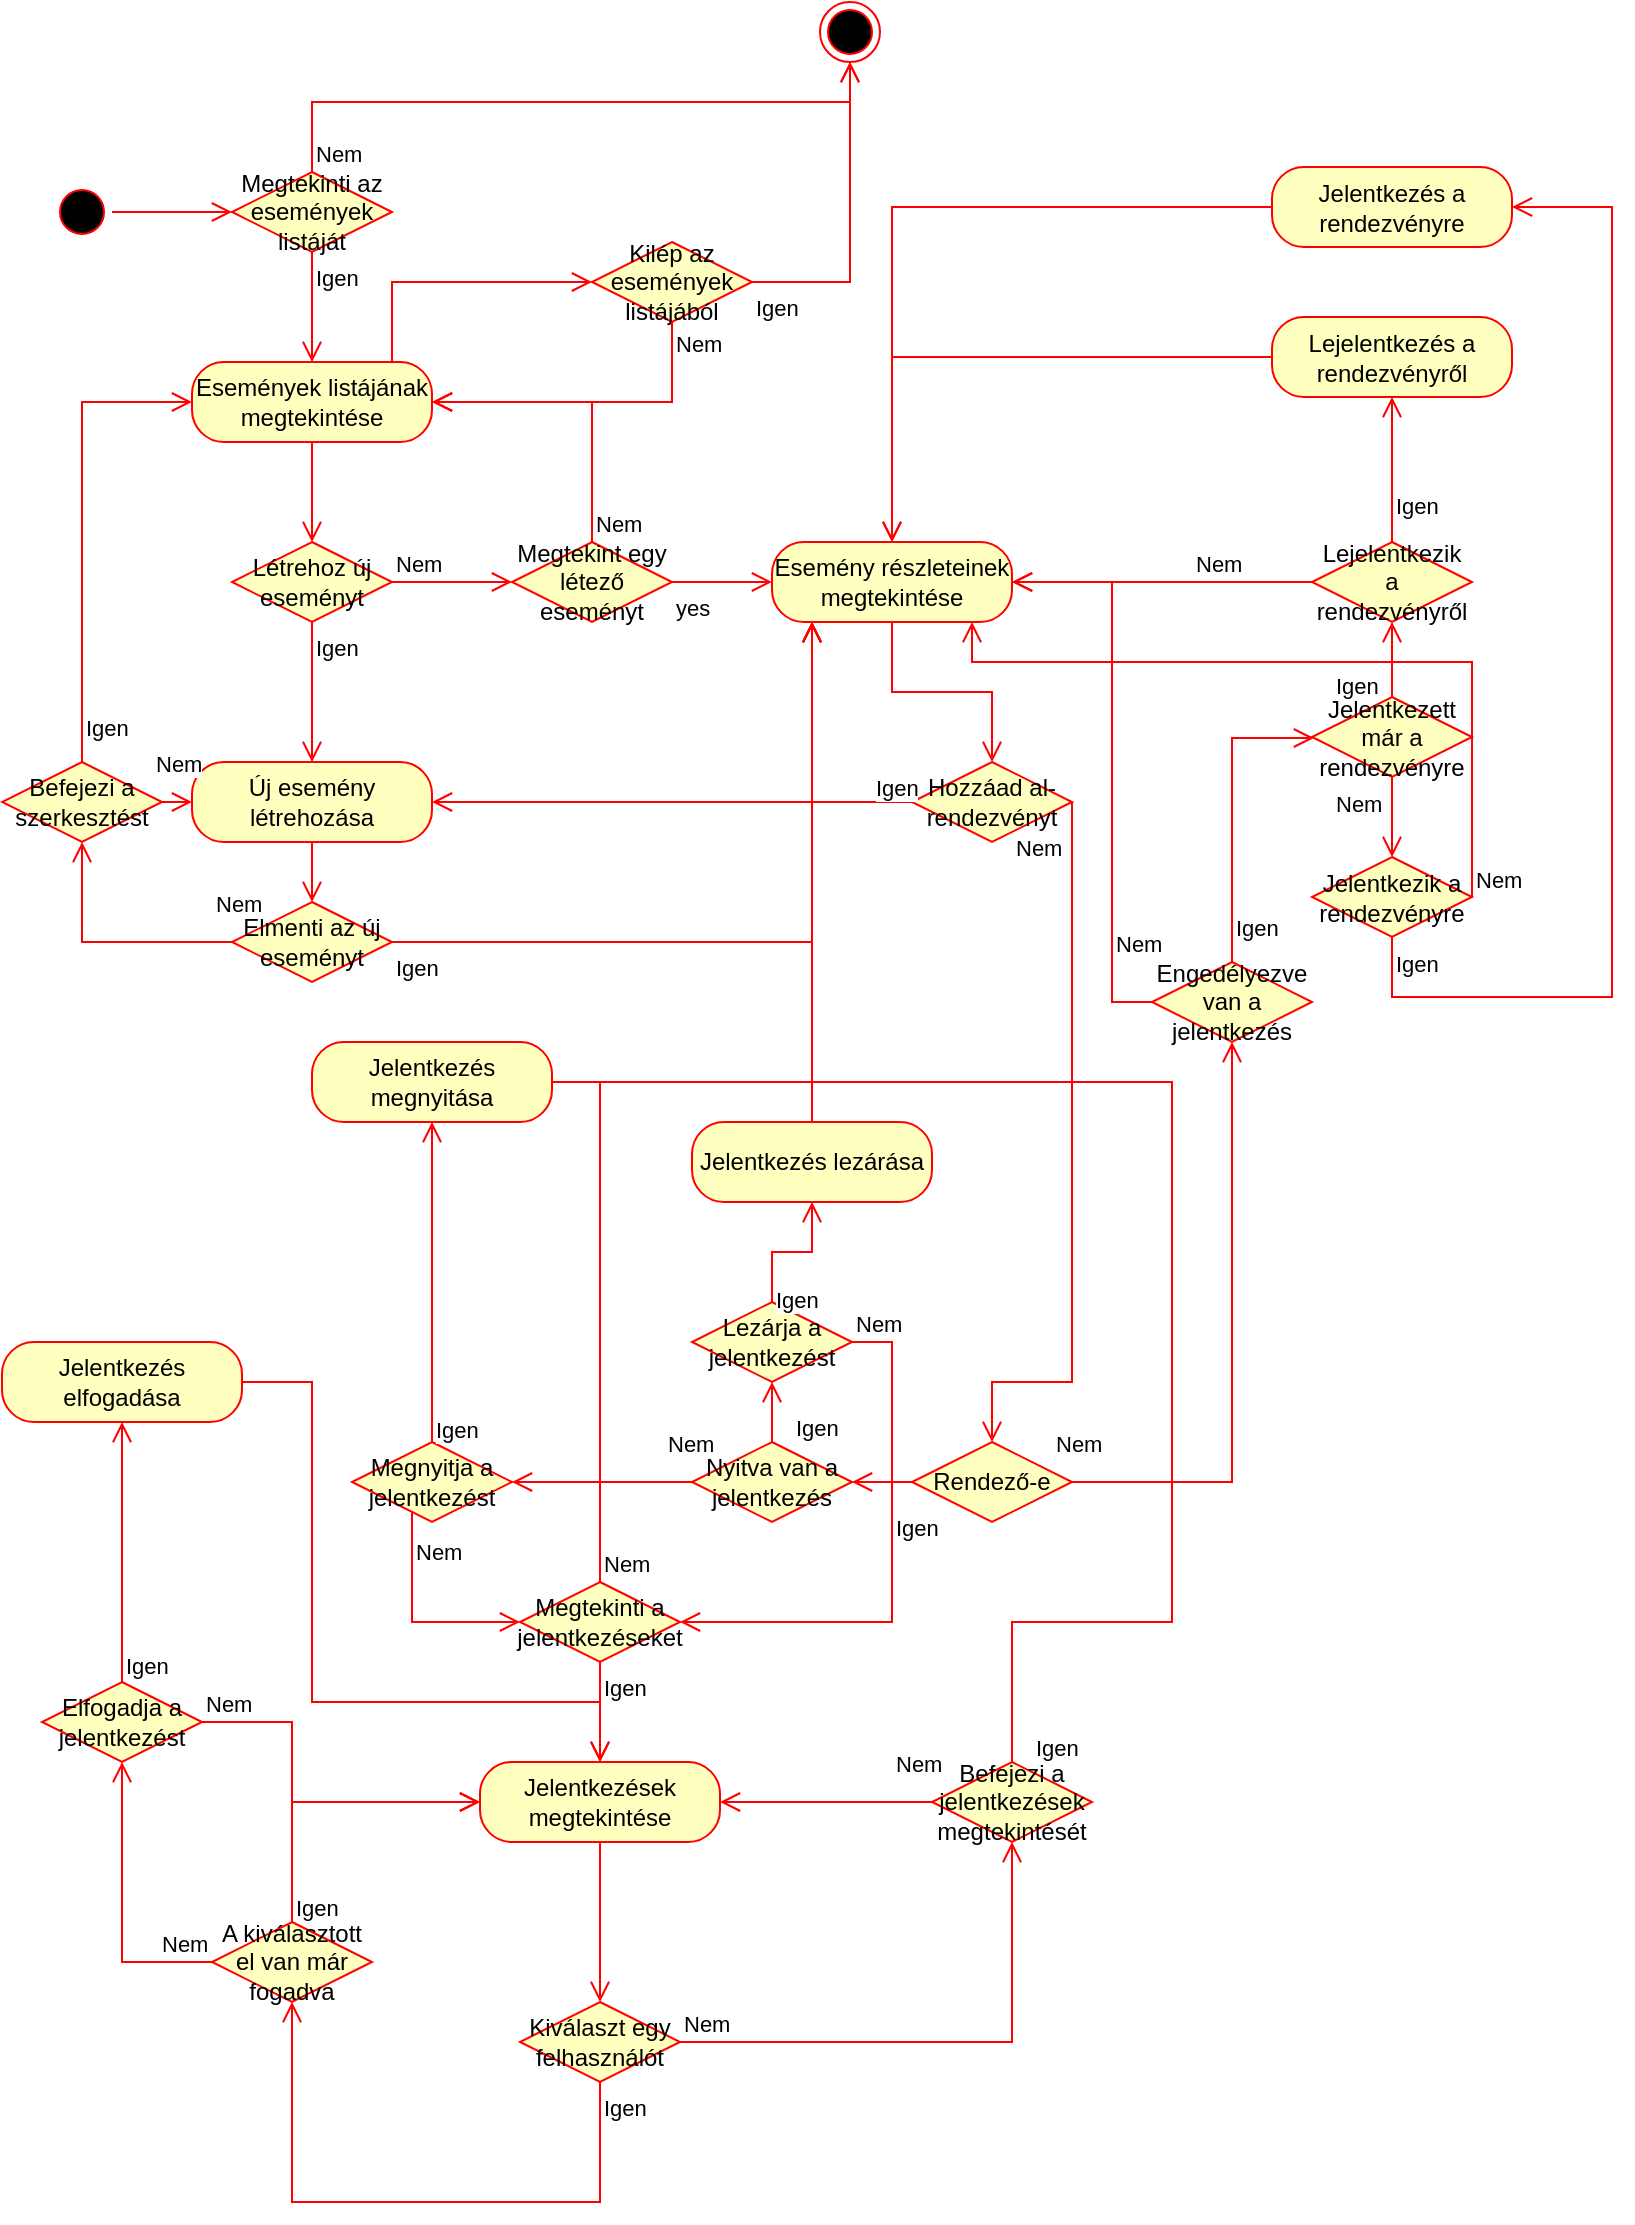 <mxfile version="15.8.4" type="device"><diagram id="xogrEyNi150VaAJHK7lS" name="1 oldal"><mxGraphModel dx="1106" dy="799" grid="1" gridSize="10" guides="1" tooltips="1" connect="1" arrows="1" fold="1" page="1" pageScale="1" pageWidth="827" pageHeight="1169" math="0" shadow="0"><root><mxCell id="0"/><mxCell id="1" parent="0"/><mxCell id="JDyHMww20srQ23kpoYB8-1" value="" style="ellipse;html=1;shape=startState;fillColor=#000000;strokeColor=#ff0000;" vertex="1" parent="1"><mxGeometry x="30" y="110" width="30" height="30" as="geometry"/></mxCell><mxCell id="JDyHMww20srQ23kpoYB8-2" value="" style="edgeStyle=orthogonalEdgeStyle;html=1;verticalAlign=bottom;endArrow=open;endSize=8;strokeColor=#ff0000;rounded=0;" edge="1" source="JDyHMww20srQ23kpoYB8-1" parent="1" target="JDyHMww20srQ23kpoYB8-3"><mxGeometry relative="1" as="geometry"><mxPoint x="110" y="45" as="targetPoint"/></mxGeometry></mxCell><mxCell id="JDyHMww20srQ23kpoYB8-3" value="Megtekinti az események listáját" style="rhombus;whiteSpace=wrap;html=1;fillColor=#ffffc0;strokeColor=#ff0000;" vertex="1" parent="1"><mxGeometry x="120" y="105" width="80" height="40" as="geometry"/></mxCell><mxCell id="JDyHMww20srQ23kpoYB8-4" value="Nem" style="edgeStyle=orthogonalEdgeStyle;html=1;align=left;verticalAlign=bottom;endArrow=open;endSize=8;strokeColor=#ff0000;rounded=0;" edge="1" source="JDyHMww20srQ23kpoYB8-3" parent="1" target="JDyHMww20srQ23kpoYB8-6"><mxGeometry x="-1" relative="1" as="geometry"><mxPoint x="500" y="310" as="targetPoint"/><Array as="points"><mxPoint x="160" y="70"/><mxPoint x="429" y="70"/></Array></mxGeometry></mxCell><mxCell id="JDyHMww20srQ23kpoYB8-5" value="Igen" style="edgeStyle=orthogonalEdgeStyle;html=1;align=left;verticalAlign=top;endArrow=open;endSize=8;strokeColor=#ff0000;rounded=0;" edge="1" source="JDyHMww20srQ23kpoYB8-3" parent="1" target="JDyHMww20srQ23kpoYB8-7"><mxGeometry x="-1" relative="1" as="geometry"><mxPoint x="160" y="230" as="targetPoint"/><Array as="points"/></mxGeometry></mxCell><mxCell id="JDyHMww20srQ23kpoYB8-6" value="" style="ellipse;html=1;shape=endState;fillColor=#000000;strokeColor=#ff0000;" vertex="1" parent="1"><mxGeometry x="414" y="20" width="30" height="30" as="geometry"/></mxCell><mxCell id="JDyHMww20srQ23kpoYB8-7" value="Események listájának megtekintése" style="rounded=1;whiteSpace=wrap;html=1;arcSize=40;fontColor=#000000;fillColor=#ffffc0;strokeColor=#ff0000;" vertex="1" parent="1"><mxGeometry x="100" y="200" width="120" height="40" as="geometry"/></mxCell><mxCell id="JDyHMww20srQ23kpoYB8-8" value="" style="edgeStyle=orthogonalEdgeStyle;html=1;verticalAlign=bottom;endArrow=open;endSize=8;strokeColor=#ff0000;rounded=0;" edge="1" source="JDyHMww20srQ23kpoYB8-7" parent="1" target="JDyHMww20srQ23kpoYB8-12"><mxGeometry relative="1" as="geometry"><mxPoint x="340" y="220" as="targetPoint"/><Array as="points"><mxPoint x="160" y="230"/><mxPoint x="160" y="230"/></Array></mxGeometry></mxCell><mxCell id="JDyHMww20srQ23kpoYB8-12" value="Létrehoz új eseményt" style="rhombus;whiteSpace=wrap;html=1;fillColor=#ffffc0;strokeColor=#ff0000;" vertex="1" parent="1"><mxGeometry x="120" y="290" width="80" height="40" as="geometry"/></mxCell><mxCell id="JDyHMww20srQ23kpoYB8-13" value="Nem" style="edgeStyle=orthogonalEdgeStyle;html=1;align=left;verticalAlign=bottom;endArrow=open;endSize=8;strokeColor=#ff0000;rounded=0;" edge="1" source="JDyHMww20srQ23kpoYB8-12" parent="1" target="JDyHMww20srQ23kpoYB8-16"><mxGeometry x="-1" relative="1" as="geometry"><mxPoint x="270" y="310" as="targetPoint"/></mxGeometry></mxCell><mxCell id="JDyHMww20srQ23kpoYB8-14" value="Igen" style="edgeStyle=orthogonalEdgeStyle;html=1;align=left;verticalAlign=top;endArrow=open;endSize=8;strokeColor=#ff0000;rounded=0;" edge="1" source="JDyHMww20srQ23kpoYB8-12" parent="1" target="JDyHMww20srQ23kpoYB8-15"><mxGeometry x="-1" relative="1" as="geometry"><mxPoint x="160" y="370" as="targetPoint"/><Array as="points"><mxPoint x="160" y="370"/></Array></mxGeometry></mxCell><mxCell id="JDyHMww20srQ23kpoYB8-15" value="Új esemény létrehozása" style="rounded=1;whiteSpace=wrap;html=1;arcSize=40;fontColor=#000000;fillColor=#ffffc0;strokeColor=#ff0000;" vertex="1" parent="1"><mxGeometry x="100" y="400" width="120" height="40" as="geometry"/></mxCell><mxCell id="JDyHMww20srQ23kpoYB8-16" value="Megtekint egy létező eseményt" style="rhombus;whiteSpace=wrap;html=1;fillColor=#ffffc0;strokeColor=#ff0000;" vertex="1" parent="1"><mxGeometry x="260" y="290" width="80" height="40" as="geometry"/></mxCell><mxCell id="JDyHMww20srQ23kpoYB8-17" value="Nem" style="edgeStyle=orthogonalEdgeStyle;html=1;align=left;verticalAlign=bottom;endArrow=open;endSize=8;strokeColor=#ff0000;rounded=0;" edge="1" source="JDyHMww20srQ23kpoYB8-16" parent="1" target="JDyHMww20srQ23kpoYB8-7"><mxGeometry x="-1" relative="1" as="geometry"><mxPoint x="500" y="280" as="targetPoint"/><Array as="points"><mxPoint x="300" y="220"/></Array></mxGeometry></mxCell><mxCell id="JDyHMww20srQ23kpoYB8-18" value="yes" style="edgeStyle=orthogonalEdgeStyle;html=1;align=left;verticalAlign=top;endArrow=open;endSize=8;strokeColor=#ff0000;rounded=0;" edge="1" source="JDyHMww20srQ23kpoYB8-16" parent="1" target="JDyHMww20srQ23kpoYB8-19"><mxGeometry x="-1" relative="1" as="geometry"><mxPoint x="360" y="360" as="targetPoint"/></mxGeometry></mxCell><mxCell id="JDyHMww20srQ23kpoYB8-19" value="Esemény részleteinek megtekintése" style="rounded=1;whiteSpace=wrap;html=1;arcSize=40;fontColor=#000000;fillColor=#ffffc0;strokeColor=#ff0000;" vertex="1" parent="1"><mxGeometry x="390" y="290" width="120" height="40" as="geometry"/></mxCell><mxCell id="JDyHMww20srQ23kpoYB8-20" value="" style="edgeStyle=orthogonalEdgeStyle;html=1;verticalAlign=bottom;endArrow=open;endSize=8;strokeColor=#ff0000;rounded=0;" edge="1" source="JDyHMww20srQ23kpoYB8-19" parent="1" target="JDyHMww20srQ23kpoYB8-35"><mxGeometry relative="1" as="geometry"><mxPoint x="450" y="380" as="targetPoint"/></mxGeometry></mxCell><mxCell id="JDyHMww20srQ23kpoYB8-21" value="Elmenti az új eseményt" style="rhombus;whiteSpace=wrap;html=1;fillColor=#ffffc0;strokeColor=#ff0000;" vertex="1" parent="1"><mxGeometry x="120" y="470" width="80" height="40" as="geometry"/></mxCell><mxCell id="JDyHMww20srQ23kpoYB8-22" value="Nem" style="edgeStyle=orthogonalEdgeStyle;html=1;align=left;verticalAlign=bottom;endArrow=open;endSize=8;strokeColor=#ff0000;rounded=0;" edge="1" source="JDyHMww20srQ23kpoYB8-21" parent="1" target="JDyHMww20srQ23kpoYB8-25"><mxGeometry x="-0.84" y="-10" relative="1" as="geometry"><mxPoint x="300" y="490" as="targetPoint"/><mxPoint as="offset"/></mxGeometry></mxCell><mxCell id="JDyHMww20srQ23kpoYB8-23" value="Igen" style="edgeStyle=orthogonalEdgeStyle;html=1;align=left;verticalAlign=top;endArrow=open;endSize=8;strokeColor=#ff0000;rounded=0;" edge="1" source="JDyHMww20srQ23kpoYB8-21" parent="1" target="JDyHMww20srQ23kpoYB8-19"><mxGeometry x="-1" relative="1" as="geometry"><mxPoint x="160" y="570" as="targetPoint"/><Array as="points"><mxPoint x="410" y="490"/></Array></mxGeometry></mxCell><mxCell id="JDyHMww20srQ23kpoYB8-24" value="" style="edgeStyle=orthogonalEdgeStyle;html=1;verticalAlign=bottom;endArrow=open;endSize=8;strokeColor=#ff0000;rounded=0;" edge="1" parent="1" source="JDyHMww20srQ23kpoYB8-15" target="JDyHMww20srQ23kpoYB8-21"><mxGeometry relative="1" as="geometry"><mxPoint x="170" y="300" as="targetPoint"/><mxPoint x="170" y="250" as="sourcePoint"/><Array as="points"/></mxGeometry></mxCell><mxCell id="JDyHMww20srQ23kpoYB8-25" value="Befejezi a szerkesztést" style="rhombus;whiteSpace=wrap;html=1;fillColor=#ffffc0;strokeColor=#ff0000;" vertex="1" parent="1"><mxGeometry x="5" y="400" width="80" height="40" as="geometry"/></mxCell><mxCell id="JDyHMww20srQ23kpoYB8-26" value="Nem" style="edgeStyle=orthogonalEdgeStyle;html=1;align=left;verticalAlign=bottom;endArrow=open;endSize=8;strokeColor=#ff0000;rounded=0;" edge="1" source="JDyHMww20srQ23kpoYB8-25" parent="1" target="JDyHMww20srQ23kpoYB8-15"><mxGeometry x="-1" y="11" relative="1" as="geometry"><mxPoint x="190" y="490" as="targetPoint"/><mxPoint x="-5" y="1" as="offset"/></mxGeometry></mxCell><mxCell id="JDyHMww20srQ23kpoYB8-27" value="Igen" style="edgeStyle=orthogonalEdgeStyle;html=1;align=left;verticalAlign=top;endArrow=open;endSize=8;strokeColor=#ff0000;rounded=0;" edge="1" source="JDyHMww20srQ23kpoYB8-25" parent="1" target="JDyHMww20srQ23kpoYB8-7"><mxGeometry x="-0.745" relative="1" as="geometry"><mxPoint x="50" y="570" as="targetPoint"/><Array as="points"><mxPoint x="45" y="220"/></Array><mxPoint as="offset"/></mxGeometry></mxCell><mxCell id="JDyHMww20srQ23kpoYB8-28" value="Kilép az események listájából" style="rhombus;whiteSpace=wrap;html=1;fillColor=#ffffc0;strokeColor=#ff0000;" vertex="1" parent="1"><mxGeometry x="300" y="140" width="80" height="40" as="geometry"/></mxCell><mxCell id="JDyHMww20srQ23kpoYB8-29" value="Nem" style="edgeStyle=orthogonalEdgeStyle;html=1;align=left;verticalAlign=bottom;endArrow=open;endSize=8;strokeColor=#ff0000;rounded=0;" edge="1" source="JDyHMww20srQ23kpoYB8-28" parent="1" target="JDyHMww20srQ23kpoYB8-7"><mxGeometry x="-0.75" relative="1" as="geometry"><mxPoint x="500" y="240" as="targetPoint"/><Array as="points"><mxPoint x="340" y="220"/></Array><mxPoint as="offset"/></mxGeometry></mxCell><mxCell id="JDyHMww20srQ23kpoYB8-30" value="Igen" style="edgeStyle=orthogonalEdgeStyle;html=1;align=left;verticalAlign=top;endArrow=open;endSize=8;strokeColor=#ff0000;rounded=0;" edge="1" source="JDyHMww20srQ23kpoYB8-28" parent="1" target="JDyHMww20srQ23kpoYB8-6"><mxGeometry x="-1" relative="1" as="geometry"><mxPoint x="360" y="320" as="targetPoint"/></mxGeometry></mxCell><mxCell id="JDyHMww20srQ23kpoYB8-31" value="" style="edgeStyle=orthogonalEdgeStyle;html=1;verticalAlign=bottom;endArrow=open;endSize=8;strokeColor=#ff0000;rounded=0;" edge="1" parent="1" source="JDyHMww20srQ23kpoYB8-7" target="JDyHMww20srQ23kpoYB8-28"><mxGeometry relative="1" as="geometry"><mxPoint x="170" y="300" as="targetPoint"/><mxPoint x="170" y="250" as="sourcePoint"/><Array as="points"><mxPoint x="200" y="160"/></Array></mxGeometry></mxCell><mxCell id="JDyHMww20srQ23kpoYB8-35" value="Hozzáad al-rendezvényt" style="rhombus;whiteSpace=wrap;html=1;fillColor=#ffffc0;strokeColor=#ff0000;" vertex="1" parent="1"><mxGeometry x="460" y="400" width="80" height="40" as="geometry"/></mxCell><mxCell id="JDyHMww20srQ23kpoYB8-36" value="Nem" style="edgeStyle=orthogonalEdgeStyle;html=1;align=left;verticalAlign=bottom;endArrow=open;endSize=8;strokeColor=#ff0000;rounded=0;" edge="1" source="JDyHMww20srQ23kpoYB8-35" parent="1" target="JDyHMww20srQ23kpoYB8-39"><mxGeometry x="-0.824" y="-30" relative="1" as="geometry"><mxPoint x="620" y="430" as="targetPoint"/><Array as="points"><mxPoint x="540" y="710"/><mxPoint x="500" y="710"/></Array><mxPoint as="offset"/></mxGeometry></mxCell><mxCell id="JDyHMww20srQ23kpoYB8-37" value="Igen" style="edgeStyle=orthogonalEdgeStyle;html=1;align=left;verticalAlign=top;endArrow=open;endSize=8;strokeColor=#ff0000;rounded=0;" edge="1" source="JDyHMww20srQ23kpoYB8-35" parent="1" target="JDyHMww20srQ23kpoYB8-15"><mxGeometry x="-0.833" y="-20" relative="1" as="geometry"><mxPoint x="480" y="510" as="targetPoint"/><mxPoint as="offset"/></mxGeometry></mxCell><mxCell id="JDyHMww20srQ23kpoYB8-39" value="Rendező-e" style="rhombus;whiteSpace=wrap;html=1;fillColor=#ffffc0;strokeColor=#ff0000;" vertex="1" parent="1"><mxGeometry x="460" y="740" width="80" height="40" as="geometry"/></mxCell><mxCell id="JDyHMww20srQ23kpoYB8-40" value="Nem" style="edgeStyle=orthogonalEdgeStyle;html=1;align=left;verticalAlign=bottom;endArrow=open;endSize=8;strokeColor=#ff0000;rounded=0;" edge="1" source="JDyHMww20srQ23kpoYB8-39" parent="1" target="JDyHMww20srQ23kpoYB8-58"><mxGeometry x="-1" y="14" relative="1" as="geometry"><mxPoint x="630" y="580" as="targetPoint"/><Array as="points"><mxPoint x="620" y="760"/></Array><mxPoint x="-10" y="4" as="offset"/></mxGeometry></mxCell><mxCell id="JDyHMww20srQ23kpoYB8-41" value="Igen" style="edgeStyle=orthogonalEdgeStyle;html=1;align=left;verticalAlign=top;endArrow=open;endSize=8;strokeColor=#ff0000;rounded=0;" edge="1" source="JDyHMww20srQ23kpoYB8-39" parent="1" target="JDyHMww20srQ23kpoYB8-61"><mxGeometry x="-0.333" y="10" relative="1" as="geometry"><mxPoint x="500" y="660" as="targetPoint"/><Array as="points"><mxPoint x="400" y="750"/><mxPoint x="400" y="750"/></Array><mxPoint as="offset"/></mxGeometry></mxCell><mxCell id="JDyHMww20srQ23kpoYB8-43" value="Jelentkezett már a rendezvényre" style="rhombus;whiteSpace=wrap;html=1;fillColor=#ffffc0;strokeColor=#ff0000;" vertex="1" parent="1"><mxGeometry x="660" y="367.5" width="80" height="40" as="geometry"/></mxCell><mxCell id="JDyHMww20srQ23kpoYB8-44" value="Nem" style="edgeStyle=orthogonalEdgeStyle;html=1;align=left;verticalAlign=bottom;endArrow=open;endSize=8;strokeColor=#ff0000;rounded=0;" edge="1" source="JDyHMww20srQ23kpoYB8-43" parent="1" target="JDyHMww20srQ23kpoYB8-55"><mxGeometry x="0.125" y="-30" relative="1" as="geometry"><mxPoint x="840" y="387.5" as="targetPoint"/><mxPoint as="offset"/></mxGeometry></mxCell><mxCell id="JDyHMww20srQ23kpoYB8-45" value="Igen" style="edgeStyle=orthogonalEdgeStyle;html=1;align=left;verticalAlign=top;endArrow=open;endSize=8;strokeColor=#ff0000;rounded=0;" edge="1" source="JDyHMww20srQ23kpoYB8-43" parent="1" target="JDyHMww20srQ23kpoYB8-47"><mxGeometry y="30" relative="1" as="geometry"><mxPoint x="700" y="467.5" as="targetPoint"/><mxPoint as="offset"/></mxGeometry></mxCell><mxCell id="JDyHMww20srQ23kpoYB8-47" value="Lejelentkezik a rendezvényről" style="rhombus;whiteSpace=wrap;html=1;fillColor=#ffffc0;strokeColor=#ff0000;" vertex="1" parent="1"><mxGeometry x="660" y="290" width="80" height="40" as="geometry"/></mxCell><mxCell id="JDyHMww20srQ23kpoYB8-48" value="Nem" style="edgeStyle=orthogonalEdgeStyle;html=1;align=left;verticalAlign=bottom;endArrow=open;endSize=8;strokeColor=#ff0000;rounded=0;" edge="1" source="JDyHMww20srQ23kpoYB8-47" parent="1" target="JDyHMww20srQ23kpoYB8-19"><mxGeometry x="-0.2" relative="1" as="geometry"><mxPoint x="560" y="300" as="targetPoint"/><mxPoint as="offset"/></mxGeometry></mxCell><mxCell id="JDyHMww20srQ23kpoYB8-49" value="Igen" style="edgeStyle=orthogonalEdgeStyle;html=1;align=left;verticalAlign=top;endArrow=open;endSize=8;strokeColor=#ff0000;rounded=0;" edge="1" source="JDyHMww20srQ23kpoYB8-47" parent="1" target="JDyHMww20srQ23kpoYB8-51"><mxGeometry x="-0.143" relative="1" as="geometry"><mxPoint x="700" y="207.5" as="targetPoint"/><Array as="points"><mxPoint x="700" y="267.5"/><mxPoint x="700" y="267.5"/></Array><mxPoint as="offset"/></mxGeometry></mxCell><mxCell id="JDyHMww20srQ23kpoYB8-51" value="Lejelentkezés a rendezvényről" style="rounded=1;whiteSpace=wrap;html=1;arcSize=40;fontColor=#000000;fillColor=#ffffc0;strokeColor=#ff0000;" vertex="1" parent="1"><mxGeometry x="640" y="177.5" width="120" height="40" as="geometry"/></mxCell><mxCell id="JDyHMww20srQ23kpoYB8-52" value="" style="edgeStyle=orthogonalEdgeStyle;html=1;verticalAlign=bottom;endArrow=open;endSize=8;strokeColor=#ff0000;rounded=0;" edge="1" source="JDyHMww20srQ23kpoYB8-51" parent="1" target="JDyHMww20srQ23kpoYB8-19"><mxGeometry relative="1" as="geometry"><mxPoint x="590" y="205" as="targetPoint"/></mxGeometry></mxCell><mxCell id="JDyHMww20srQ23kpoYB8-53" value="Jelentkezés a rendezvényre" style="rounded=1;whiteSpace=wrap;html=1;arcSize=40;fontColor=#000000;fillColor=#ffffc0;strokeColor=#ff0000;" vertex="1" parent="1"><mxGeometry x="640" y="102.5" width="120" height="40" as="geometry"/></mxCell><mxCell id="JDyHMww20srQ23kpoYB8-54" value="" style="edgeStyle=orthogonalEdgeStyle;html=1;verticalAlign=bottom;endArrow=open;endSize=8;strokeColor=#ff0000;rounded=0;" edge="1" source="JDyHMww20srQ23kpoYB8-53" parent="1" target="JDyHMww20srQ23kpoYB8-19"><mxGeometry relative="1" as="geometry"><mxPoint x="670" y="585" as="targetPoint"/></mxGeometry></mxCell><mxCell id="JDyHMww20srQ23kpoYB8-55" value="Jelentkezik a rendezvényre" style="rhombus;whiteSpace=wrap;html=1;fillColor=#ffffc0;strokeColor=#ff0000;" vertex="1" parent="1"><mxGeometry x="660" y="447.5" width="80" height="40" as="geometry"/></mxCell><mxCell id="JDyHMww20srQ23kpoYB8-56" value="Nem" style="edgeStyle=orthogonalEdgeStyle;html=1;align=left;verticalAlign=bottom;endArrow=open;endSize=8;strokeColor=#ff0000;rounded=0;" edge="1" source="JDyHMww20srQ23kpoYB8-55" parent="1" target="JDyHMww20srQ23kpoYB8-19"><mxGeometry x="-1" relative="1" as="geometry"><mxPoint x="790" y="490" as="targetPoint"/><Array as="points"><mxPoint x="740" y="470"/><mxPoint x="740" y="350"/><mxPoint x="490" y="350"/></Array></mxGeometry></mxCell><mxCell id="JDyHMww20srQ23kpoYB8-57" value="Igen" style="edgeStyle=orthogonalEdgeStyle;html=1;align=left;verticalAlign=top;endArrow=open;endSize=8;strokeColor=#ff0000;rounded=0;" edge="1" source="JDyHMww20srQ23kpoYB8-55" parent="1" target="JDyHMww20srQ23kpoYB8-53"><mxGeometry x="-1" relative="1" as="geometry"><mxPoint x="700" y="567.5" as="targetPoint"/><Array as="points"><mxPoint x="700" y="517.5"/><mxPoint x="810" y="517.5"/><mxPoint x="810" y="122.5"/></Array></mxGeometry></mxCell><mxCell id="JDyHMww20srQ23kpoYB8-58" value="Engedélyezve van a jelentkezés" style="rhombus;whiteSpace=wrap;html=1;fillColor=#ffffc0;strokeColor=#ff0000;" vertex="1" parent="1"><mxGeometry x="580" y="500" width="80" height="40" as="geometry"/></mxCell><mxCell id="JDyHMww20srQ23kpoYB8-59" value="Nem" style="edgeStyle=orthogonalEdgeStyle;html=1;align=left;verticalAlign=bottom;endArrow=open;endSize=8;strokeColor=#ff0000;rounded=0;" edge="1" source="JDyHMww20srQ23kpoYB8-58" parent="1" target="JDyHMww20srQ23kpoYB8-19"><mxGeometry x="-0.714" relative="1" as="geometry"><mxPoint x="720" y="590" as="targetPoint"/><Array as="points"><mxPoint x="560" y="520"/><mxPoint x="560" y="310"/></Array><mxPoint as="offset"/></mxGeometry></mxCell><mxCell id="JDyHMww20srQ23kpoYB8-60" value="Igen" style="edgeStyle=orthogonalEdgeStyle;html=1;align=left;verticalAlign=top;endArrow=open;endSize=8;strokeColor=#ff0000;rounded=0;" edge="1" source="JDyHMww20srQ23kpoYB8-58" parent="1" target="JDyHMww20srQ23kpoYB8-43"><mxGeometry x="-0.608" relative="1" as="geometry"><mxPoint x="580" y="670" as="targetPoint"/><Array as="points"><mxPoint x="620" y="388"/></Array><mxPoint as="offset"/></mxGeometry></mxCell><mxCell id="JDyHMww20srQ23kpoYB8-61" value="Nyitva van a jelentkezés" style="rhombus;whiteSpace=wrap;html=1;fillColor=#ffffc0;strokeColor=#ff0000;" vertex="1" parent="1"><mxGeometry x="350" y="740" width="80" height="40" as="geometry"/></mxCell><mxCell id="JDyHMww20srQ23kpoYB8-62" value="Nem" style="edgeStyle=orthogonalEdgeStyle;html=1;align=left;verticalAlign=bottom;endArrow=open;endSize=8;strokeColor=#ff0000;rounded=0;" edge="1" source="JDyHMww20srQ23kpoYB8-61" parent="1" target="JDyHMww20srQ23kpoYB8-64"><mxGeometry x="-0.692" y="-10" relative="1" as="geometry"><mxPoint x="480" y="605" as="targetPoint"/><mxPoint as="offset"/></mxGeometry></mxCell><mxCell id="JDyHMww20srQ23kpoYB8-63" value="Igen" style="edgeStyle=orthogonalEdgeStyle;html=1;align=left;verticalAlign=top;endArrow=open;endSize=8;strokeColor=#ff0000;rounded=0;" edge="1" source="JDyHMww20srQ23kpoYB8-61" parent="1" target="JDyHMww20srQ23kpoYB8-69"><mxGeometry x="0.333" y="-10" relative="1" as="geometry"><mxPoint x="340" y="685" as="targetPoint"/><Array as="points"><mxPoint x="390" y="685"/><mxPoint x="364" y="685"/></Array><mxPoint as="offset"/></mxGeometry></mxCell><mxCell id="JDyHMww20srQ23kpoYB8-64" value="Megnyitja a jelentkezést" style="rhombus;whiteSpace=wrap;html=1;fillColor=#ffffc0;strokeColor=#ff0000;" vertex="1" parent="1"><mxGeometry x="180" y="740" width="80" height="40" as="geometry"/></mxCell><mxCell id="JDyHMww20srQ23kpoYB8-65" value="Nem" style="edgeStyle=orthogonalEdgeStyle;html=1;align=left;verticalAlign=bottom;endArrow=open;endSize=8;strokeColor=#ff0000;rounded=0;" edge="1" source="JDyHMww20srQ23kpoYB8-64" parent="1" target="JDyHMww20srQ23kpoYB8-74"><mxGeometry x="-0.474" relative="1" as="geometry"><mxPoint x="190" y="810" as="targetPoint"/><Array as="points"><mxPoint x="210" y="830"/></Array><mxPoint as="offset"/></mxGeometry></mxCell><mxCell id="JDyHMww20srQ23kpoYB8-66" value="Igen" style="edgeStyle=orthogonalEdgeStyle;html=1;align=left;verticalAlign=top;endArrow=open;endSize=8;strokeColor=#ff0000;rounded=0;" edge="1" source="JDyHMww20srQ23kpoYB8-64" parent="1" target="JDyHMww20srQ23kpoYB8-67"><mxGeometry x="-0.765" relative="1" as="geometry"><mxPoint x="570" y="605" as="targetPoint"/><mxPoint as="offset"/></mxGeometry></mxCell><mxCell id="JDyHMww20srQ23kpoYB8-67" value="Jelentkezés megnyitása" style="rounded=1;whiteSpace=wrap;html=1;arcSize=40;fontColor=#000000;fillColor=#ffffc0;strokeColor=#ff0000;" vertex="1" parent="1"><mxGeometry x="160" y="540" width="120" height="40" as="geometry"/></mxCell><mxCell id="JDyHMww20srQ23kpoYB8-68" value="" style="edgeStyle=orthogonalEdgeStyle;html=1;verticalAlign=bottom;endArrow=open;endSize=8;strokeColor=#ff0000;rounded=0;" edge="1" source="JDyHMww20srQ23kpoYB8-67" parent="1" target="JDyHMww20srQ23kpoYB8-19"><mxGeometry relative="1" as="geometry"><mxPoint x="670" y="685" as="targetPoint"/><Array as="points"><mxPoint x="410" y="560"/></Array></mxGeometry></mxCell><mxCell id="JDyHMww20srQ23kpoYB8-69" value="Lezárja a jelentkezést" style="rhombus;whiteSpace=wrap;html=1;fillColor=#ffffc0;strokeColor=#ff0000;" vertex="1" parent="1"><mxGeometry x="350" y="670" width="80" height="40" as="geometry"/></mxCell><mxCell id="JDyHMww20srQ23kpoYB8-70" value="Nem" style="edgeStyle=orthogonalEdgeStyle;html=1;align=left;verticalAlign=bottom;endArrow=open;endSize=8;strokeColor=#ff0000;rounded=0;" edge="1" source="JDyHMww20srQ23kpoYB8-69" parent="1" target="JDyHMww20srQ23kpoYB8-74"><mxGeometry x="-1" relative="1" as="geometry"><mxPoint x="504" y="630" as="targetPoint"/><Array as="points"><mxPoint x="450" y="690"/><mxPoint x="450" y="830"/></Array></mxGeometry></mxCell><mxCell id="JDyHMww20srQ23kpoYB8-71" value="Igen" style="edgeStyle=orthogonalEdgeStyle;html=1;align=left;verticalAlign=top;endArrow=open;endSize=8;strokeColor=#ff0000;rounded=0;" edge="1" source="JDyHMww20srQ23kpoYB8-69" parent="1" target="JDyHMww20srQ23kpoYB8-72"><mxGeometry x="-0.583" relative="1" as="geometry"><mxPoint x="364" y="580" as="targetPoint"/><mxPoint as="offset"/></mxGeometry></mxCell><mxCell id="JDyHMww20srQ23kpoYB8-72" value="Jelentkezés lezárása" style="rounded=1;whiteSpace=wrap;html=1;arcSize=40;fontColor=#000000;fillColor=#ffffc0;strokeColor=#ff0000;" vertex="1" parent="1"><mxGeometry x="350" y="580" width="120" height="40" as="geometry"/></mxCell><mxCell id="JDyHMww20srQ23kpoYB8-73" value="" style="edgeStyle=orthogonalEdgeStyle;html=1;verticalAlign=bottom;endArrow=open;endSize=8;strokeColor=#ff0000;rounded=0;" edge="1" source="JDyHMww20srQ23kpoYB8-72" parent="1" target="JDyHMww20srQ23kpoYB8-19"><mxGeometry relative="1" as="geometry"><mxPoint x="410" y="360" as="targetPoint"/><Array as="points"><mxPoint x="410" y="490"/><mxPoint x="410" y="490"/></Array></mxGeometry></mxCell><mxCell id="JDyHMww20srQ23kpoYB8-74" value="Megtekinti a jelentkezéseket" style="rhombus;whiteSpace=wrap;html=1;fillColor=#ffffc0;strokeColor=#ff0000;" vertex="1" parent="1"><mxGeometry x="264" y="810" width="80" height="40" as="geometry"/></mxCell><mxCell id="JDyHMww20srQ23kpoYB8-75" value="Nem" style="edgeStyle=orthogonalEdgeStyle;html=1;align=left;verticalAlign=bottom;endArrow=open;endSize=8;strokeColor=#ff0000;rounded=0;" edge="1" source="JDyHMww20srQ23kpoYB8-74" parent="1" target="JDyHMww20srQ23kpoYB8-19"><mxGeometry x="-1" relative="1" as="geometry"><mxPoint x="444" y="830" as="targetPoint"/><Array as="points"><mxPoint x="304" y="560"/><mxPoint x="410" y="560"/></Array></mxGeometry></mxCell><mxCell id="JDyHMww20srQ23kpoYB8-76" value="Igen" style="edgeStyle=orthogonalEdgeStyle;html=1;align=left;verticalAlign=top;endArrow=open;endSize=8;strokeColor=#ff0000;rounded=0;" edge="1" source="JDyHMww20srQ23kpoYB8-74" parent="1" target="JDyHMww20srQ23kpoYB8-77"><mxGeometry x="-1" relative="1" as="geometry"><mxPoint x="304" y="910" as="targetPoint"/></mxGeometry></mxCell><mxCell id="JDyHMww20srQ23kpoYB8-77" value="Jelentkezések megtekintése" style="rounded=1;whiteSpace=wrap;html=1;arcSize=40;fontColor=#000000;fillColor=#ffffc0;strokeColor=#ff0000;" vertex="1" parent="1"><mxGeometry x="244" y="900" width="120" height="40" as="geometry"/></mxCell><mxCell id="JDyHMww20srQ23kpoYB8-78" value="" style="edgeStyle=orthogonalEdgeStyle;html=1;verticalAlign=bottom;endArrow=open;endSize=8;strokeColor=#ff0000;rounded=0;" edge="1" source="JDyHMww20srQ23kpoYB8-77" parent="1" target="JDyHMww20srQ23kpoYB8-79"><mxGeometry relative="1" as="geometry"><mxPoint x="304" y="1030" as="targetPoint"/></mxGeometry></mxCell><mxCell id="JDyHMww20srQ23kpoYB8-79" value="Kiválaszt egy felhasználót" style="rhombus;whiteSpace=wrap;html=1;fillColor=#ffffc0;strokeColor=#ff0000;" vertex="1" parent="1"><mxGeometry x="264" y="1020" width="80" height="40" as="geometry"/></mxCell><mxCell id="JDyHMww20srQ23kpoYB8-80" value="Nem" style="edgeStyle=orthogonalEdgeStyle;html=1;align=left;verticalAlign=bottom;endArrow=open;endSize=8;strokeColor=#ff0000;rounded=0;" edge="1" source="JDyHMww20srQ23kpoYB8-79" parent="1" target="JDyHMww20srQ23kpoYB8-82"><mxGeometry x="-1" relative="1" as="geometry"><mxPoint x="440" y="1030" as="targetPoint"/><Array as="points"><mxPoint x="510" y="1040"/></Array></mxGeometry></mxCell><mxCell id="JDyHMww20srQ23kpoYB8-81" value="Igen" style="edgeStyle=orthogonalEdgeStyle;html=1;align=left;verticalAlign=top;endArrow=open;endSize=8;strokeColor=#ff0000;rounded=0;" edge="1" source="JDyHMww20srQ23kpoYB8-79" parent="1" target="JDyHMww20srQ23kpoYB8-86"><mxGeometry x="-1" relative="1" as="geometry"><mxPoint x="150" y="1040" as="targetPoint"/><Array as="points"><mxPoint x="304" y="1120"/><mxPoint x="150" y="1120"/></Array></mxGeometry></mxCell><mxCell id="JDyHMww20srQ23kpoYB8-82" value="Befejezi a jelentkezések megtekintését" style="rhombus;whiteSpace=wrap;html=1;fillColor=#ffffc0;strokeColor=#ff0000;" vertex="1" parent="1"><mxGeometry x="470" y="900" width="80" height="40" as="geometry"/></mxCell><mxCell id="JDyHMww20srQ23kpoYB8-83" value="Nem" style="edgeStyle=orthogonalEdgeStyle;html=1;align=left;verticalAlign=bottom;endArrow=open;endSize=8;strokeColor=#ff0000;rounded=0;" edge="1" source="JDyHMww20srQ23kpoYB8-82" parent="1" target="JDyHMww20srQ23kpoYB8-77"><mxGeometry x="-0.623" y="-10" relative="1" as="geometry"><mxPoint x="594" y="930" as="targetPoint"/><mxPoint as="offset"/></mxGeometry></mxCell><mxCell id="JDyHMww20srQ23kpoYB8-84" value="Igen" style="edgeStyle=orthogonalEdgeStyle;html=1;align=left;verticalAlign=top;endArrow=open;endSize=8;strokeColor=#ff0000;rounded=0;" edge="1" source="JDyHMww20srQ23kpoYB8-82" parent="1" target="JDyHMww20srQ23kpoYB8-19"><mxGeometry x="-0.952" y="-10" relative="1" as="geometry"><mxPoint x="454" y="1010" as="targetPoint"/><Array as="points"><mxPoint x="510" y="830"/><mxPoint x="590" y="830"/><mxPoint x="590" y="560"/><mxPoint x="410" y="560"/></Array><mxPoint as="offset"/></mxGeometry></mxCell><mxCell id="JDyHMww20srQ23kpoYB8-86" value="A kiválasztott el van már fogadva" style="rhombus;whiteSpace=wrap;html=1;fillColor=#ffffc0;strokeColor=#ff0000;" vertex="1" parent="1"><mxGeometry x="110" y="980" width="80" height="40" as="geometry"/></mxCell><mxCell id="JDyHMww20srQ23kpoYB8-87" value="Nem" style="edgeStyle=orthogonalEdgeStyle;html=1;align=left;verticalAlign=bottom;endArrow=open;endSize=8;strokeColor=#ff0000;rounded=0;" edge="1" source="JDyHMww20srQ23kpoYB8-86" parent="1" target="JDyHMww20srQ23kpoYB8-89"><mxGeometry x="-0.625" relative="1" as="geometry"><mxPoint x="265" y="990" as="targetPoint"/><mxPoint as="offset"/></mxGeometry></mxCell><mxCell id="JDyHMww20srQ23kpoYB8-88" value="Igen" style="edgeStyle=orthogonalEdgeStyle;html=1;align=left;verticalAlign=top;endArrow=open;endSize=8;strokeColor=#ff0000;rounded=0;" edge="1" source="JDyHMww20srQ23kpoYB8-86" parent="1" target="JDyHMww20srQ23kpoYB8-77"><mxGeometry x="-0.74" relative="1" as="geometry"><mxPoint x="125" y="1070" as="targetPoint"/><Array as="points"><mxPoint x="150" y="920"/></Array><mxPoint as="offset"/></mxGeometry></mxCell><mxCell id="JDyHMww20srQ23kpoYB8-89" value="Elfogadja a jelentkezést" style="rhombus;whiteSpace=wrap;html=1;fillColor=#ffffc0;strokeColor=#ff0000;" vertex="1" parent="1"><mxGeometry x="25" y="860" width="80" height="40" as="geometry"/></mxCell><mxCell id="JDyHMww20srQ23kpoYB8-90" value="Nem" style="edgeStyle=orthogonalEdgeStyle;html=1;align=left;verticalAlign=bottom;endArrow=open;endSize=8;strokeColor=#ff0000;rounded=0;" edge="1" source="JDyHMww20srQ23kpoYB8-89" parent="1" target="JDyHMww20srQ23kpoYB8-77"><mxGeometry x="-1" relative="1" as="geometry"><mxPoint x="190" y="880" as="targetPoint"/><Array as="points"><mxPoint x="150" y="880"/><mxPoint x="150" y="920"/></Array></mxGeometry></mxCell><mxCell id="JDyHMww20srQ23kpoYB8-91" value="Igen" style="edgeStyle=orthogonalEdgeStyle;html=1;align=left;verticalAlign=top;endArrow=open;endSize=8;strokeColor=#ff0000;rounded=0;" edge="1" source="JDyHMww20srQ23kpoYB8-89" parent="1" target="JDyHMww20srQ23kpoYB8-92"><mxGeometry x="-0.667" relative="1" as="geometry"><mxPoint x="50" y="740" as="targetPoint"/><mxPoint as="offset"/></mxGeometry></mxCell><mxCell id="JDyHMww20srQ23kpoYB8-92" value="Jelentkezés elfogadása" style="rounded=1;whiteSpace=wrap;html=1;arcSize=40;fontColor=#000000;fillColor=#ffffc0;strokeColor=#ff0000;" vertex="1" parent="1"><mxGeometry x="5" y="690" width="120" height="40" as="geometry"/></mxCell><mxCell id="JDyHMww20srQ23kpoYB8-93" value="" style="edgeStyle=orthogonalEdgeStyle;html=1;verticalAlign=bottom;endArrow=open;endSize=8;strokeColor=#ff0000;rounded=0;" edge="1" source="JDyHMww20srQ23kpoYB8-92" parent="1" target="JDyHMww20srQ23kpoYB8-77"><mxGeometry relative="1" as="geometry"><mxPoint x="70" y="760" as="targetPoint"/><Array as="points"><mxPoint x="160" y="710"/><mxPoint x="160" y="870"/><mxPoint x="304" y="870"/></Array></mxGeometry></mxCell></root></mxGraphModel></diagram></mxfile>
